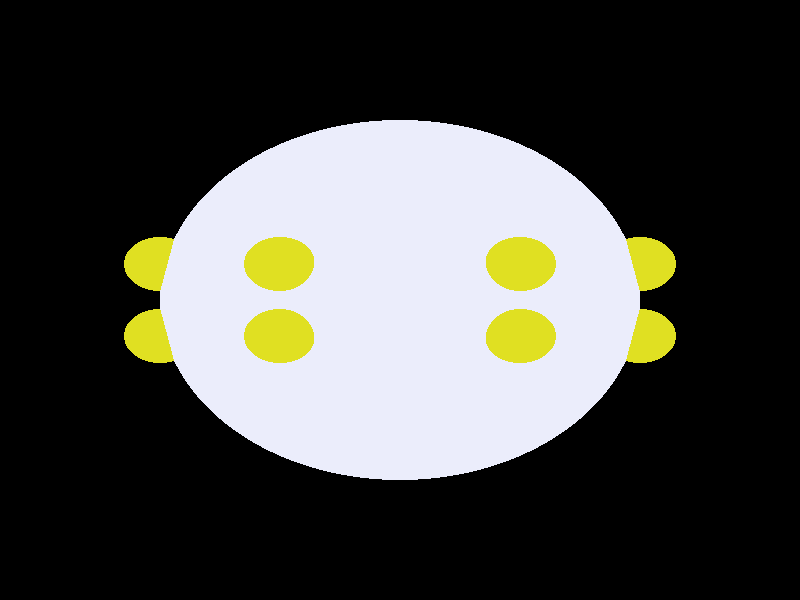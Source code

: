#include "colors.inc"
#include "textures.inc"

global_settings { assumed_gamma 1.8 }

#declare rot = clock;
#if (clock >= 1)
#declare rot = clock - 1;
#declare white = 1;
#else
#declare white = 0;
#end
#declare weiss = texture {
  pigment { color rgb 1 }
  finish { ambient 1 }
}



camera {  //  Camera Camera01
  orthographic
  location  <16,0,0>
  sky       z  
  up        <0,0,6>  
  right     <6,0,0>
  look_at   <0,0,0>
}

light_source { <16,-10,10> color 1 }

#declare HK=union {
  intersection {
    sphere { 0 2 }
    box { <-2,-2,0>, <2,2,2> }
#if (white = 1)
  texture { weiss }
#else

    texture { Silver_Texture }
#end
}
  union {
    sphere { <0,2,0.4> 0.3 rotate z*360/6*0 }
    sphere { <0,2,0.4> 0.3 rotate z*360/6*1 }
    sphere { <0,2,0.4> 0.3 rotate z*360/6*2 }
    sphere { <0,2,0.4> 0.3 rotate z*360/6*3 }
    sphere { <0,2,0.4> 0.3 rotate z*360/6*4 }
    sphere { <0,2,0.4> 0.3 rotate z*360/6*5 }
#if (white = 1)
  texture { weiss }
#else

    texture { Gold_Texture }
#end
}
}

union {
  object { HK translate  z*sin(rot*pi) rotate z*rot*360/6 }
  object { HK rotate x*180 translate -z*sin(rot*pi) rotate z*rot*360/6 }
  box { <-1,-1,-1> <1,1,1> rotate z*rot*90
#if (white = 1)
  texture { weiss } }
#else
    texture { Copper_Texture }
    finish { ambient 0.7 } }
  finish { ambient 0.3 phong 1 }
#end
  scale 0.9
}
